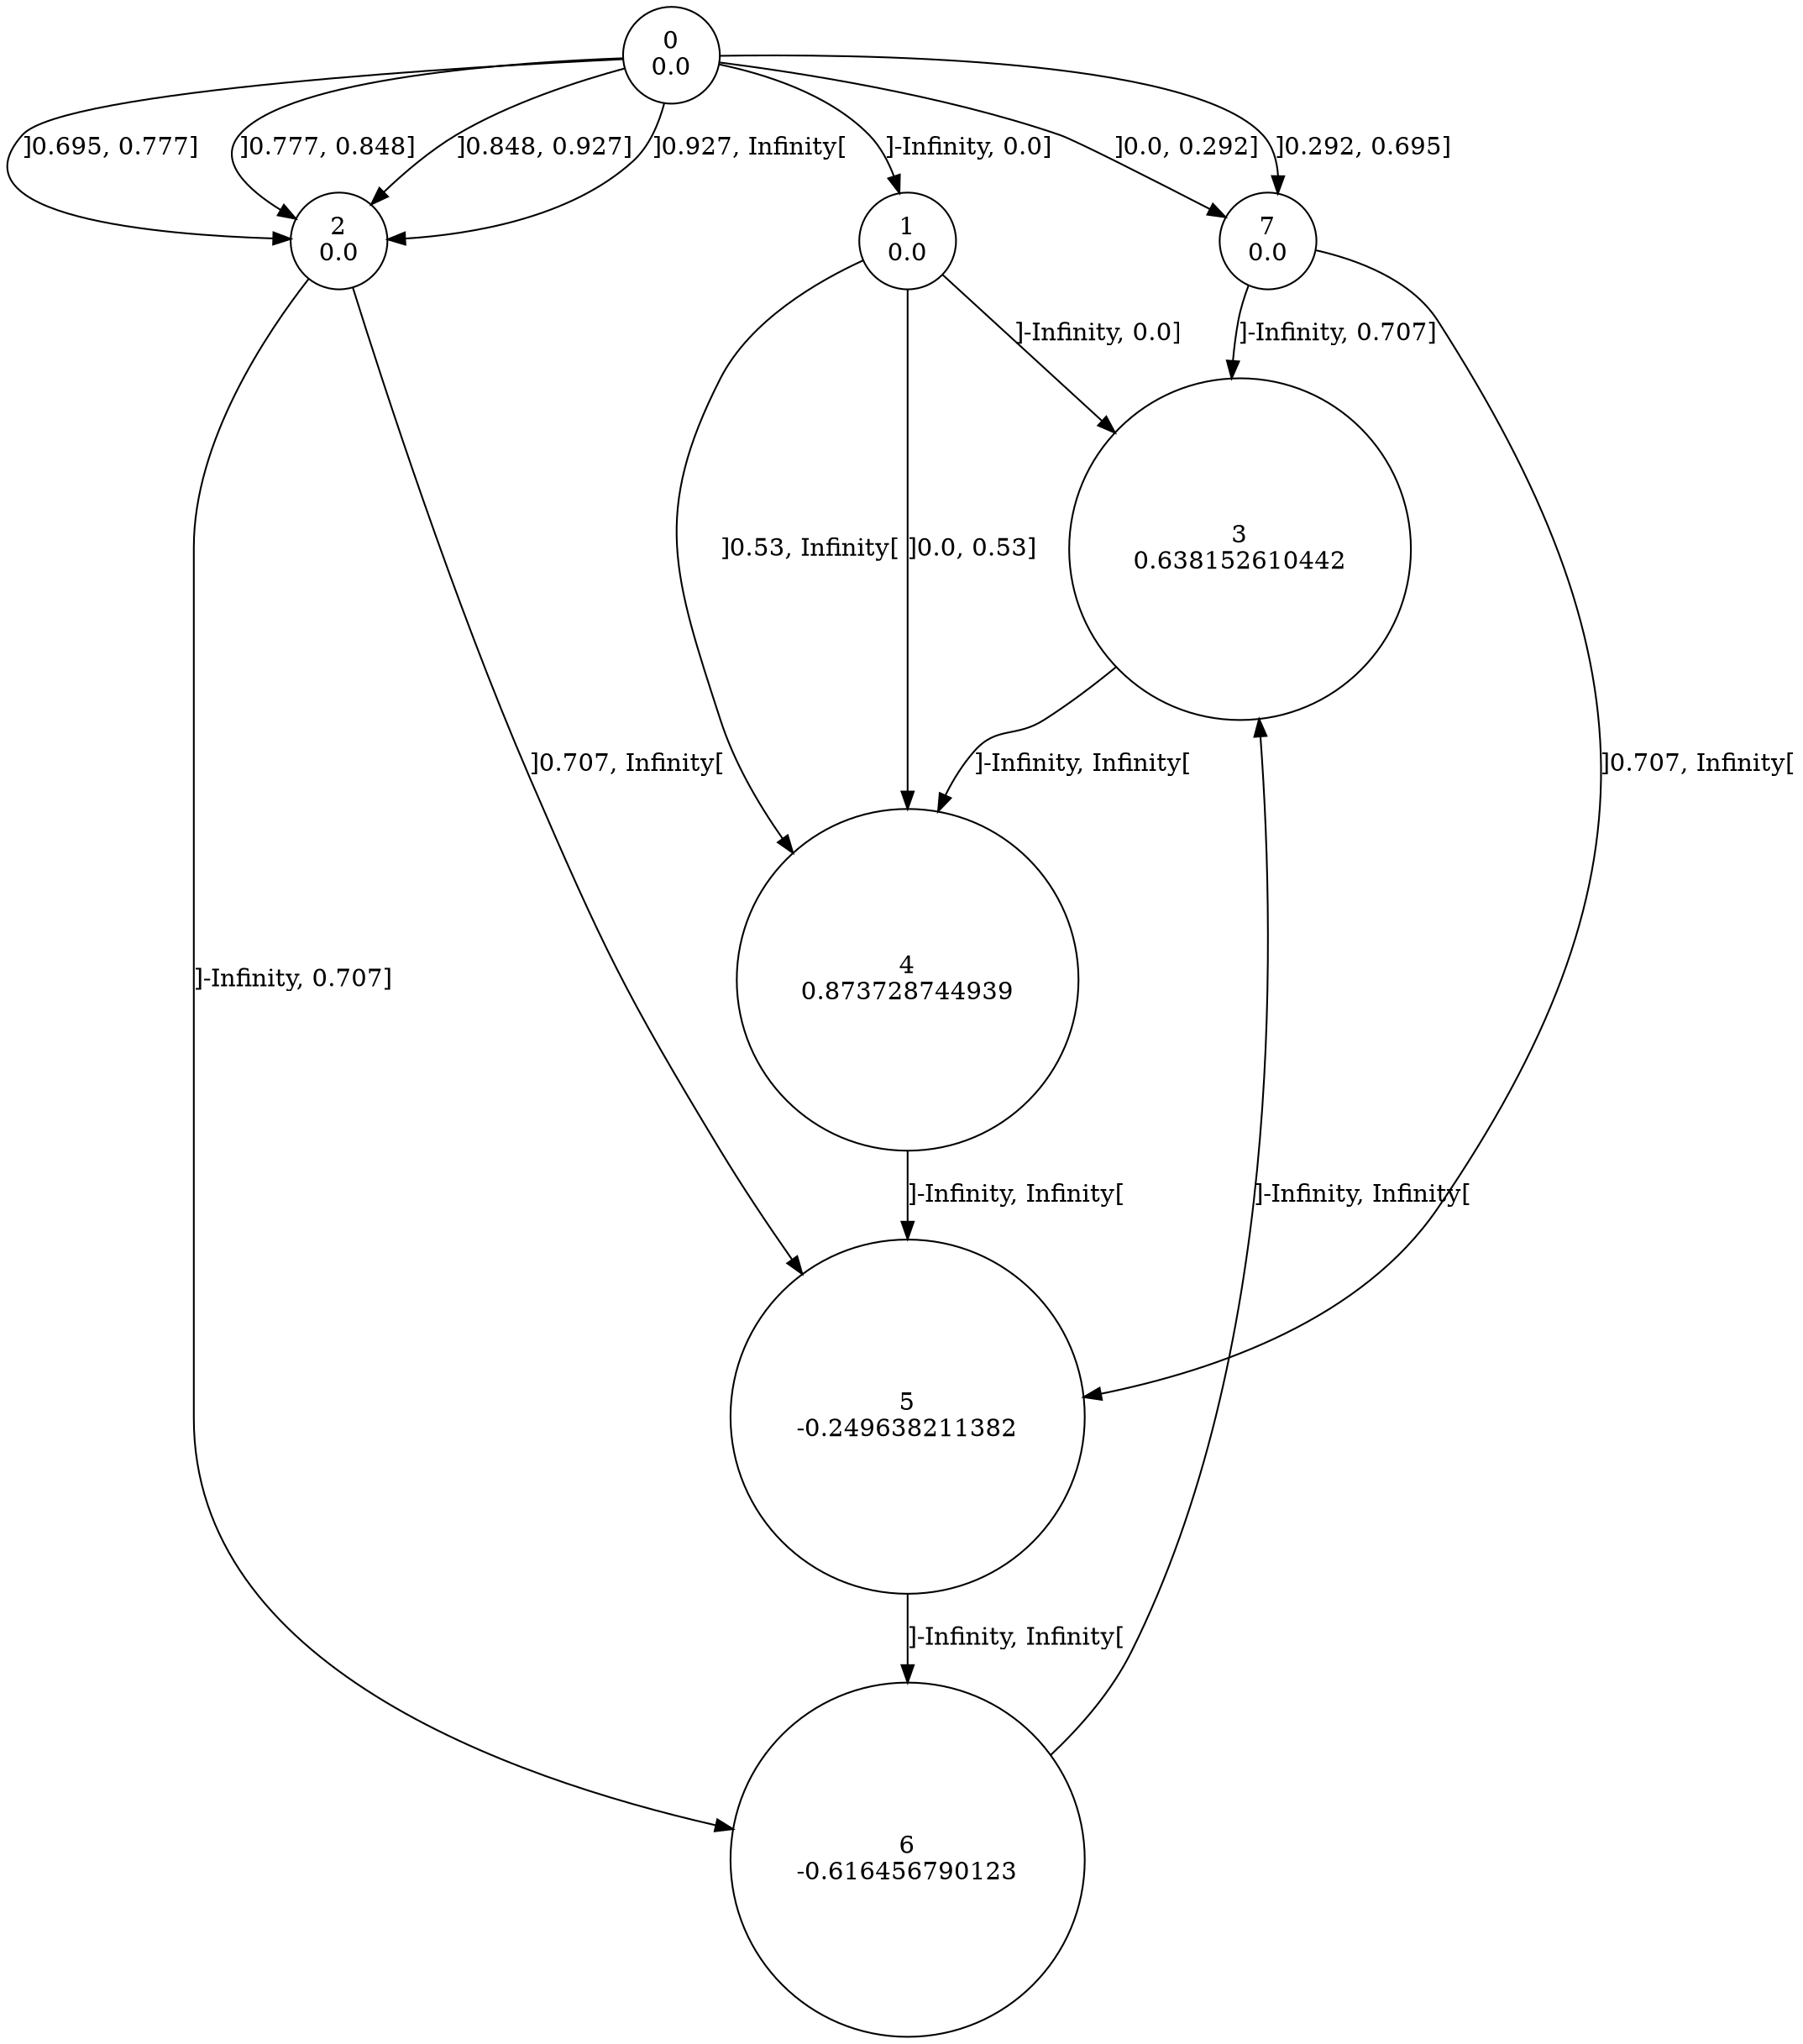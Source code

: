 digraph a {
0 [shape=circle, label="0\n0.0"];
	0 -> 1 [label="]-Infinity, 0.0]"];
	0 -> 7 [label="]0.0, 0.292]"];
	0 -> 7 [label="]0.292, 0.695]"];
	0 -> 2 [label="]0.695, 0.777]"];
	0 -> 2 [label="]0.777, 0.848]"];
	0 -> 2 [label="]0.848, 0.927]"];
	0 -> 2 [label="]0.927, Infinity["];
1 [shape=circle, label="1\n0.0"];
	1 -> 3 [label="]-Infinity, 0.0]"];
	1 -> 4 [label="]0.0, 0.53]"];
	1 -> 4 [label="]0.53, Infinity["];
2 [shape=circle, label="2\n0.0"];
	2 -> 6 [label="]-Infinity, 0.707]"];
	2 -> 5 [label="]0.707, Infinity["];
3 [shape=circle, label="3\n0.638152610442"];
	3 -> 4 [label="]-Infinity, Infinity["];
4 [shape=circle, label="4\n0.873728744939"];
	4 -> 5 [label="]-Infinity, Infinity["];
5 [shape=circle, label="5\n-0.249638211382"];
	5 -> 6 [label="]-Infinity, Infinity["];
6 [shape=circle, label="6\n-0.616456790123"];
	6 -> 3 [label="]-Infinity, Infinity["];
7 [shape=circle, label="7\n0.0"];
	7 -> 3 [label="]-Infinity, 0.707]"];
	7 -> 5 [label="]0.707, Infinity["];
}
